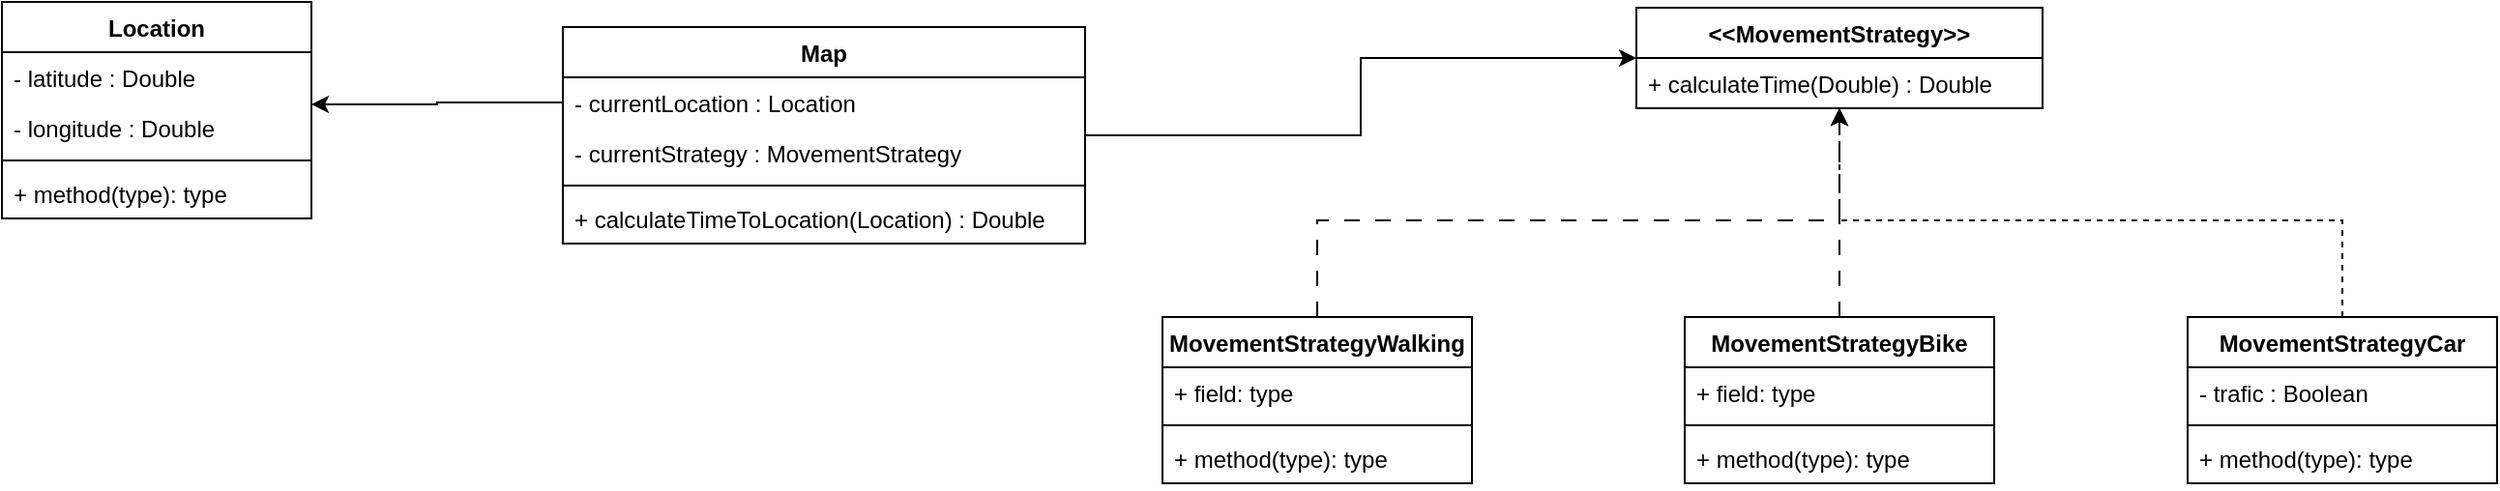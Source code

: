 <mxfile version="24.6.5" type="github">
  <diagram name="Página-1" id="fzK3okPP2vLJSQgGIN2v">
    <mxGraphModel dx="1194" dy="742" grid="1" gridSize="10" guides="1" tooltips="1" connect="1" arrows="1" fold="1" page="1" pageScale="1" pageWidth="827" pageHeight="1169" math="0" shadow="0">
      <root>
        <mxCell id="0" />
        <mxCell id="1" parent="0" />
        <mxCell id="FCfgbewsaN9l05aZT_22-33" style="edgeStyle=orthogonalEdgeStyle;rounded=0;orthogonalLoop=1;jettySize=auto;html=1;" parent="1" source="FCfgbewsaN9l05aZT_22-1" target="FCfgbewsaN9l05aZT_22-12" edge="1">
          <mxGeometry relative="1" as="geometry" />
        </mxCell>
        <mxCell id="FCfgbewsaN9l05aZT_22-1" value="Map" style="swimlane;fontStyle=1;align=center;verticalAlign=top;childLayout=stackLayout;horizontal=1;startSize=26;horizontalStack=0;resizeParent=1;resizeParentMax=0;resizeLast=0;collapsible=1;marginBottom=0;whiteSpace=wrap;html=1;" parent="1" vertex="1">
          <mxGeometry x="310" y="70" width="270" height="112" as="geometry" />
        </mxCell>
        <mxCell id="FCfgbewsaN9l05aZT_22-2" value="- currentLocation : Location" style="text;strokeColor=none;fillColor=none;align=left;verticalAlign=top;spacingLeft=4;spacingRight=4;overflow=hidden;rotatable=0;points=[[0,0.5],[1,0.5]];portConstraint=eastwest;whiteSpace=wrap;html=1;" parent="FCfgbewsaN9l05aZT_22-1" vertex="1">
          <mxGeometry y="26" width="270" height="26" as="geometry" />
        </mxCell>
        <mxCell id="FCfgbewsaN9l05aZT_22-11" value="- currentStrategy : MovementStrategy" style="text;strokeColor=none;fillColor=none;align=left;verticalAlign=top;spacingLeft=4;spacingRight=4;overflow=hidden;rotatable=0;points=[[0,0.5],[1,0.5]];portConstraint=eastwest;whiteSpace=wrap;html=1;" parent="FCfgbewsaN9l05aZT_22-1" vertex="1">
          <mxGeometry y="52" width="270" height="26" as="geometry" />
        </mxCell>
        <mxCell id="FCfgbewsaN9l05aZT_22-3" value="" style="line;strokeWidth=1;fillColor=none;align=left;verticalAlign=middle;spacingTop=-1;spacingLeft=3;spacingRight=3;rotatable=0;labelPosition=right;points=[];portConstraint=eastwest;strokeColor=inherit;" parent="FCfgbewsaN9l05aZT_22-1" vertex="1">
          <mxGeometry y="78" width="270" height="8" as="geometry" />
        </mxCell>
        <mxCell id="FCfgbewsaN9l05aZT_22-4" value="+ calculateTimeToLocation(Location) : Double" style="text;strokeColor=none;fillColor=none;align=left;verticalAlign=top;spacingLeft=4;spacingRight=4;overflow=hidden;rotatable=0;points=[[0,0.5],[1,0.5]];portConstraint=eastwest;whiteSpace=wrap;html=1;" parent="FCfgbewsaN9l05aZT_22-1" vertex="1">
          <mxGeometry y="86" width="270" height="26" as="geometry" />
        </mxCell>
        <mxCell id="FCfgbewsaN9l05aZT_22-5" value="Location" style="swimlane;fontStyle=1;align=center;verticalAlign=top;childLayout=stackLayout;horizontal=1;startSize=26;horizontalStack=0;resizeParent=1;resizeParentMax=0;resizeLast=0;collapsible=1;marginBottom=0;whiteSpace=wrap;html=1;" parent="1" vertex="1">
          <mxGeometry x="20" y="57" width="160" height="112" as="geometry" />
        </mxCell>
        <mxCell id="FCfgbewsaN9l05aZT_22-6" value="- latitude : Double" style="text;strokeColor=none;fillColor=none;align=left;verticalAlign=top;spacingLeft=4;spacingRight=4;overflow=hidden;rotatable=0;points=[[0,0.5],[1,0.5]];portConstraint=eastwest;whiteSpace=wrap;html=1;" parent="FCfgbewsaN9l05aZT_22-5" vertex="1">
          <mxGeometry y="26" width="160" height="26" as="geometry" />
        </mxCell>
        <mxCell id="FCfgbewsaN9l05aZT_22-9" value="- longitude : Double" style="text;strokeColor=none;fillColor=none;align=left;verticalAlign=top;spacingLeft=4;spacingRight=4;overflow=hidden;rotatable=0;points=[[0,0.5],[1,0.5]];portConstraint=eastwest;whiteSpace=wrap;html=1;" parent="FCfgbewsaN9l05aZT_22-5" vertex="1">
          <mxGeometry y="52" width="160" height="26" as="geometry" />
        </mxCell>
        <mxCell id="FCfgbewsaN9l05aZT_22-7" value="" style="line;strokeWidth=1;fillColor=none;align=left;verticalAlign=middle;spacingTop=-1;spacingLeft=3;spacingRight=3;rotatable=0;labelPosition=right;points=[];portConstraint=eastwest;strokeColor=inherit;" parent="FCfgbewsaN9l05aZT_22-5" vertex="1">
          <mxGeometry y="78" width="160" height="8" as="geometry" />
        </mxCell>
        <mxCell id="FCfgbewsaN9l05aZT_22-8" value="+ method(type): type" style="text;strokeColor=none;fillColor=none;align=left;verticalAlign=top;spacingLeft=4;spacingRight=4;overflow=hidden;rotatable=0;points=[[0,0.5],[1,0.5]];portConstraint=eastwest;whiteSpace=wrap;html=1;" parent="FCfgbewsaN9l05aZT_22-5" vertex="1">
          <mxGeometry y="86" width="160" height="26" as="geometry" />
        </mxCell>
        <mxCell id="FCfgbewsaN9l05aZT_22-10" style="edgeStyle=orthogonalEdgeStyle;rounded=0;orthogonalLoop=1;jettySize=auto;html=1;" parent="1" source="FCfgbewsaN9l05aZT_22-2" target="FCfgbewsaN9l05aZT_22-5" edge="1">
          <mxGeometry relative="1" as="geometry">
            <Array as="points">
              <mxPoint x="245" y="109" />
              <mxPoint x="245" y="110" />
            </Array>
          </mxGeometry>
        </mxCell>
        <mxCell id="FCfgbewsaN9l05aZT_22-12" value="&amp;lt;&amp;lt;MovementStrategy&amp;gt;&amp;gt;" style="swimlane;fontStyle=1;align=center;verticalAlign=top;childLayout=stackLayout;horizontal=1;startSize=26;horizontalStack=0;resizeParent=1;resizeParentMax=0;resizeLast=0;collapsible=1;marginBottom=0;whiteSpace=wrap;html=1;" parent="1" vertex="1">
          <mxGeometry x="865" y="60" width="210" height="52" as="geometry" />
        </mxCell>
        <mxCell id="FCfgbewsaN9l05aZT_22-13" value="+ calculateTime(Double) : Double&amp;nbsp;" style="text;strokeColor=none;fillColor=none;align=left;verticalAlign=top;spacingLeft=4;spacingRight=4;overflow=hidden;rotatable=0;points=[[0,0.5],[1,0.5]];portConstraint=eastwest;whiteSpace=wrap;html=1;" parent="FCfgbewsaN9l05aZT_22-12" vertex="1">
          <mxGeometry y="26" width="210" height="26" as="geometry" />
        </mxCell>
        <mxCell id="FCfgbewsaN9l05aZT_22-32" style="edgeStyle=orthogonalEdgeStyle;rounded=0;orthogonalLoop=1;jettySize=auto;html=1;dashed=1;dashPattern=8 8;" parent="1" source="FCfgbewsaN9l05aZT_22-16" target="FCfgbewsaN9l05aZT_22-13" edge="1">
          <mxGeometry relative="1" as="geometry">
            <mxPoint x="700" y="140" as="targetPoint" />
            <Array as="points">
              <mxPoint x="700" y="170" />
              <mxPoint x="970" y="170" />
            </Array>
          </mxGeometry>
        </mxCell>
        <mxCell id="FCfgbewsaN9l05aZT_22-16" value="MovementStrategyWalking" style="swimlane;fontStyle=1;align=center;verticalAlign=top;childLayout=stackLayout;horizontal=1;startSize=26;horizontalStack=0;resizeParent=1;resizeParentMax=0;resizeLast=0;collapsible=1;marginBottom=0;whiteSpace=wrap;html=1;" parent="1" vertex="1">
          <mxGeometry x="620" y="220" width="160" height="86" as="geometry" />
        </mxCell>
        <mxCell id="FCfgbewsaN9l05aZT_22-17" value="+ field: type" style="text;strokeColor=none;fillColor=none;align=left;verticalAlign=top;spacingLeft=4;spacingRight=4;overflow=hidden;rotatable=0;points=[[0,0.5],[1,0.5]];portConstraint=eastwest;whiteSpace=wrap;html=1;" parent="FCfgbewsaN9l05aZT_22-16" vertex="1">
          <mxGeometry y="26" width="160" height="26" as="geometry" />
        </mxCell>
        <mxCell id="FCfgbewsaN9l05aZT_22-18" value="" style="line;strokeWidth=1;fillColor=none;align=left;verticalAlign=middle;spacingTop=-1;spacingLeft=3;spacingRight=3;rotatable=0;labelPosition=right;points=[];portConstraint=eastwest;strokeColor=inherit;" parent="FCfgbewsaN9l05aZT_22-16" vertex="1">
          <mxGeometry y="52" width="160" height="8" as="geometry" />
        </mxCell>
        <mxCell id="FCfgbewsaN9l05aZT_22-19" value="+ method(type): type" style="text;strokeColor=none;fillColor=none;align=left;verticalAlign=top;spacingLeft=4;spacingRight=4;overflow=hidden;rotatable=0;points=[[0,0.5],[1,0.5]];portConstraint=eastwest;whiteSpace=wrap;html=1;" parent="FCfgbewsaN9l05aZT_22-16" vertex="1">
          <mxGeometry y="60" width="160" height="26" as="geometry" />
        </mxCell>
        <mxCell id="FCfgbewsaN9l05aZT_22-30" style="edgeStyle=orthogonalEdgeStyle;rounded=0;orthogonalLoop=1;jettySize=auto;html=1;dashed=1;dashPattern=8 8;" parent="1" source="FCfgbewsaN9l05aZT_22-20" target="FCfgbewsaN9l05aZT_22-12" edge="1">
          <mxGeometry relative="1" as="geometry" />
        </mxCell>
        <mxCell id="FCfgbewsaN9l05aZT_22-20" value="MovementStrategyBike" style="swimlane;fontStyle=1;align=center;verticalAlign=top;childLayout=stackLayout;horizontal=1;startSize=26;horizontalStack=0;resizeParent=1;resizeParentMax=0;resizeLast=0;collapsible=1;marginBottom=0;whiteSpace=wrap;html=1;" parent="1" vertex="1">
          <mxGeometry x="890" y="220" width="160" height="86" as="geometry" />
        </mxCell>
        <mxCell id="FCfgbewsaN9l05aZT_22-21" value="+ field: type" style="text;strokeColor=none;fillColor=none;align=left;verticalAlign=top;spacingLeft=4;spacingRight=4;overflow=hidden;rotatable=0;points=[[0,0.5],[1,0.5]];portConstraint=eastwest;whiteSpace=wrap;html=1;" parent="FCfgbewsaN9l05aZT_22-20" vertex="1">
          <mxGeometry y="26" width="160" height="26" as="geometry" />
        </mxCell>
        <mxCell id="FCfgbewsaN9l05aZT_22-22" value="" style="line;strokeWidth=1;fillColor=none;align=left;verticalAlign=middle;spacingTop=-1;spacingLeft=3;spacingRight=3;rotatable=0;labelPosition=right;points=[];portConstraint=eastwest;strokeColor=inherit;" parent="FCfgbewsaN9l05aZT_22-20" vertex="1">
          <mxGeometry y="52" width="160" height="8" as="geometry" />
        </mxCell>
        <mxCell id="FCfgbewsaN9l05aZT_22-23" value="+ method(type): type" style="text;strokeColor=none;fillColor=none;align=left;verticalAlign=top;spacingLeft=4;spacingRight=4;overflow=hidden;rotatable=0;points=[[0,0.5],[1,0.5]];portConstraint=eastwest;whiteSpace=wrap;html=1;" parent="FCfgbewsaN9l05aZT_22-20" vertex="1">
          <mxGeometry y="60" width="160" height="26" as="geometry" />
        </mxCell>
        <mxCell id="FCfgbewsaN9l05aZT_22-31" style="edgeStyle=orthogonalEdgeStyle;rounded=0;orthogonalLoop=1;jettySize=auto;html=1;dashed=1;" parent="1" source="FCfgbewsaN9l05aZT_22-24" target="FCfgbewsaN9l05aZT_22-12" edge="1">
          <mxGeometry relative="1" as="geometry">
            <Array as="points">
              <mxPoint x="1230" y="170" />
              <mxPoint x="970" y="170" />
            </Array>
          </mxGeometry>
        </mxCell>
        <mxCell id="FCfgbewsaN9l05aZT_22-24" value="MovementStrategyCar" style="swimlane;fontStyle=1;align=center;verticalAlign=top;childLayout=stackLayout;horizontal=1;startSize=26;horizontalStack=0;resizeParent=1;resizeParentMax=0;resizeLast=0;collapsible=1;marginBottom=0;whiteSpace=wrap;html=1;" parent="1" vertex="1">
          <mxGeometry x="1150" y="220" width="160" height="86" as="geometry" />
        </mxCell>
        <mxCell id="FCfgbewsaN9l05aZT_22-25" value="- trafic : Boolean" style="text;strokeColor=none;fillColor=none;align=left;verticalAlign=top;spacingLeft=4;spacingRight=4;overflow=hidden;rotatable=0;points=[[0,0.5],[1,0.5]];portConstraint=eastwest;whiteSpace=wrap;html=1;" parent="FCfgbewsaN9l05aZT_22-24" vertex="1">
          <mxGeometry y="26" width="160" height="26" as="geometry" />
        </mxCell>
        <mxCell id="FCfgbewsaN9l05aZT_22-26" value="" style="line;strokeWidth=1;fillColor=none;align=left;verticalAlign=middle;spacingTop=-1;spacingLeft=3;spacingRight=3;rotatable=0;labelPosition=right;points=[];portConstraint=eastwest;strokeColor=inherit;" parent="FCfgbewsaN9l05aZT_22-24" vertex="1">
          <mxGeometry y="52" width="160" height="8" as="geometry" />
        </mxCell>
        <mxCell id="FCfgbewsaN9l05aZT_22-27" value="+ method(type): type" style="text;strokeColor=none;fillColor=none;align=left;verticalAlign=top;spacingLeft=4;spacingRight=4;overflow=hidden;rotatable=0;points=[[0,0.5],[1,0.5]];portConstraint=eastwest;whiteSpace=wrap;html=1;" parent="FCfgbewsaN9l05aZT_22-24" vertex="1">
          <mxGeometry y="60" width="160" height="26" as="geometry" />
        </mxCell>
      </root>
    </mxGraphModel>
  </diagram>
</mxfile>
